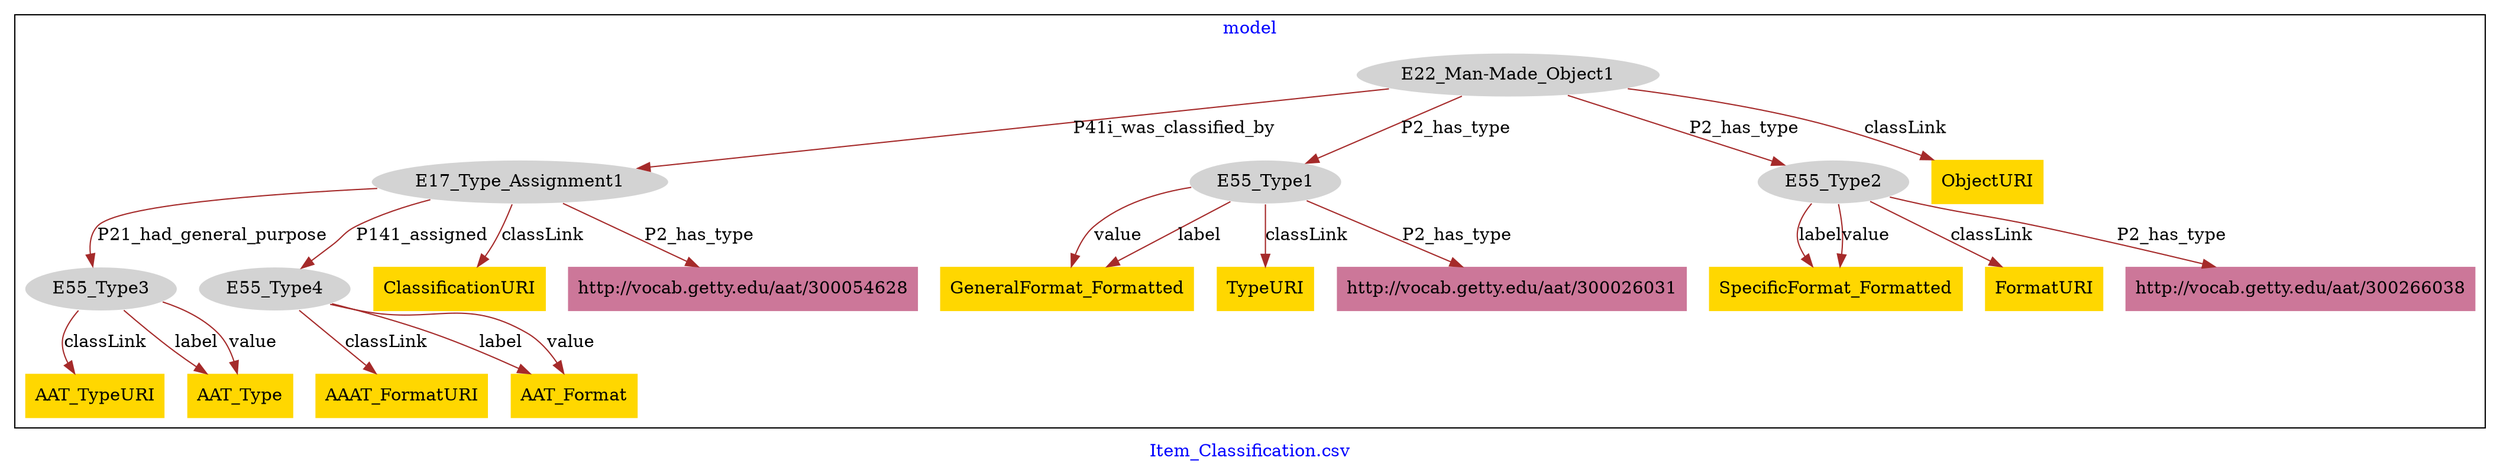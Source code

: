 digraph n0 {
fontcolor="blue"
remincross="true"
label="Item_Classification.csv"
subgraph cluster {
label="model"
n2[style="filled",color="white",fillcolor="lightgray",label="E17_Type_Assignment1"];
n3[style="filled",color="white",fillcolor="lightgray",label="E55_Type3"];
n4[style="filled",color="white",fillcolor="lightgray",label="E55_Type4"];
n5[style="filled",color="white",fillcolor="lightgray",label="E22_Man-Made_Object1"];
n6[style="filled",color="white",fillcolor="lightgray",label="E55_Type1"];
n7[style="filled",color="white",fillcolor="lightgray",label="E55_Type2"];
n8[shape="plaintext",style="filled",fillcolor="gold",label="AAAT_FormatURI"];
n9[shape="plaintext",style="filled",fillcolor="gold",label="ObjectURI"];
n10[shape="plaintext",style="filled",fillcolor="gold",label="GeneralFormat_Formatted"];
n11[shape="plaintext",style="filled",fillcolor="gold",label="AAT_TypeURI"];
n12[shape="plaintext",style="filled",fillcolor="gold",label="AAT_Format"];
n13[shape="plaintext",style="filled",fillcolor="gold",label="SpecificFormat_Formatted"];
n14[shape="plaintext",style="filled",fillcolor="gold",label="TypeURI"];
n15[shape="plaintext",style="filled",fillcolor="gold",label="ClassificationURI"];
n16[shape="plaintext",style="filled",fillcolor="gold",label="FormatURI"];
n17[shape="plaintext",style="filled",fillcolor="gold",label="AAT_Type"];
n18[shape="plaintext",style="filled",fillcolor="#CC7799",label="http://vocab.getty.edu/aat/300054628"];
n19[shape="plaintext",style="filled",fillcolor="#CC7799",label="http://vocab.getty.edu/aat/300026031"];
n20[shape="plaintext",style="filled",fillcolor="#CC7799",label="http://vocab.getty.edu/aat/300266038"];
}
n2 -> n3[color="brown",fontcolor="black",label="P21_had_general_purpose"]
n2 -> n4[color="brown",fontcolor="black",label="P141_assigned"]
n5 -> n2[color="brown",fontcolor="black",label="P41i_was_classified_by"]
n5 -> n6[color="brown",fontcolor="black",label="P2_has_type"]
n5 -> n7[color="brown",fontcolor="black",label="P2_has_type"]
n4 -> n8[color="brown",fontcolor="black",label="classLink"]
n5 -> n9[color="brown",fontcolor="black",label="classLink"]
n6 -> n10[color="brown",fontcolor="black",label="value"]
n3 -> n11[color="brown",fontcolor="black",label="classLink"]
n4 -> n12[color="brown",fontcolor="black",label="label"]
n7 -> n13[color="brown",fontcolor="black",label="label"]
n6 -> n14[color="brown",fontcolor="black",label="classLink"]
n2 -> n15[color="brown",fontcolor="black",label="classLink"]
n7 -> n16[color="brown",fontcolor="black",label="classLink"]
n3 -> n17[color="brown",fontcolor="black",label="label"]
n4 -> n12[color="brown",fontcolor="black",label="value"]
n6 -> n10[color="brown",fontcolor="black",label="label"]
n3 -> n17[color="brown",fontcolor="black",label="value"]
n2 -> n18[color="brown",fontcolor="black",label="P2_has_type"]
n7 -> n13[color="brown",fontcolor="black",label="value"]
n6 -> n19[color="brown",fontcolor="black",label="P2_has_type"]
n7 -> n20[color="brown",fontcolor="black",label="P2_has_type"]
}
